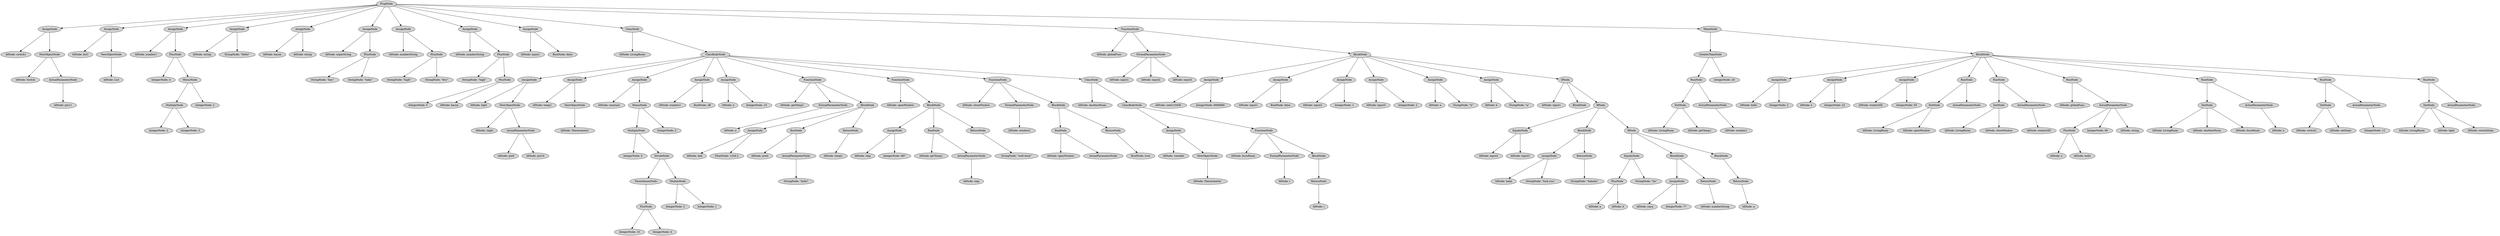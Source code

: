 digraph G {
	graph [ranksep=1.5 ratio=fill]
	node [style=filled]
	-9223363269210436492 [label=ProgNode]
	8767644317581 [label=AssignNode]
	-9223363269210436492 -> 8767644317581
	8767644317609 [label="IdNode: switch1"]
	8767644317581 -> 8767644317609
	-9223363269210458175 [label=NewObjectNode]
	8767644317581 -> -9223363269210458175
	-9223363269210458210 [label="IdNode: Switch"]
	-9223363269210458175 -> -9223363269210458210
	8767644317602 [label=ActualParameterNode]
	-9223363269210458175 -> 8767644317602
	8767644317644 [label="IdNode: pin11"]
	8767644317602 -> 8767644317644
	8767644317595 [label=AssignNode]
	-9223363269210436492 -> 8767644317595
	-9223363269210458189 [label="IdNode: list1"]
	8767644317595 -> -9223363269210458189
	-9223363269210458161 [label=NewObjectNode]
	8767644317595 -> -9223363269210458161
	8767644317658 [label="IdNode: List"]
	-9223363269210458161 -> 8767644317658
	-9223363269210458203 [label=AssignNode]
	-9223363269210436492 -> -9223363269210458203
	8767644317651 [label="IdNode: number1"]
	-9223363269210458203 -> 8767644317651
	8767644317637 [label=PlusNode]
	-9223363269210458203 -> 8767644317637
	8767644317679 [label="IntegerNode: 4"]
	8767644317637 -> 8767644317679
	8767644317672 [label=MinusNode]
	8767644317637 -> 8767644317672
	-9223363269210458154 [label=MultiplyNode]
	8767644317672 -> -9223363269210458154
	-9223363269210458126 [label="IntegerNode: 2"]
	-9223363269210458154 -> -9223363269210458126
	-9223363269210458119 [label="IntegerNode: 3"]
	-9223363269210458154 -> -9223363269210458119
	8767644287752 [label="IntegerNode: 2"]
	8767644317672 -> 8767644287752
	-9223363269210458196 [label=AssignNode]
	-9223363269210436492 -> -9223363269210458196
	-9223363269210458168 [label="IdNode: string"]
	-9223363269210458196 -> -9223363269210458168
	-9223363269210488060 [label="StringNode: \"Hello\""]
	-9223363269210458196 -> -9223363269210488060
	8767644317623 [label=AssignNode]
	-9223363269210436492 -> 8767644317623
	8767644317686 [label="IdNode: bacon"]
	8767644317623 -> 8767644317686
	-9223363269210488032 [label="IdNode: string"]
	8767644317623 -> -9223363269210488032
	-9223363269210458182 [label=AssignNode]
	-9223363269210436492 -> -9223363269210458182
	8767644287759 [label="IdNode: superString"]
	-9223363269210458182 -> 8767644287759
	8767644287766 [label=PlusNode]
	-9223363269210458182 -> 8767644287766
	8767644287773 [label="StringNode: \"hey\""]
	8767644287766 -> 8767644287773
	8767644287794 [label="StringNode: \"baby\""]
	8767644287766 -> 8767644287794
	-9223363269210458147 [label=AssignNode]
	-9223363269210436492 -> -9223363269210458147
	-9223363269210488039 [label="IdNode: numberString"]
	-9223363269210458147 -> -9223363269210488039
	-9223363269210488011 [label=PlusNode]
	-9223363269210458147 -> -9223363269210488011
	-9223363269210488004 [label="StringNode: \"high\""]
	-9223363269210488011 -> -9223363269210488004
	8767644287815 [label="StringNode: \"five\""]
	-9223363269210488011 -> 8767644287815
	-9223363269210488046 [label=AssignNode]
	-9223363269210436492 -> -9223363269210488046
	-9223363269210488025 [label="IdNode: numberString"]
	-9223363269210488046 -> -9223363269210488025
	-9223363269210487990 [label=PlusNode]
	-9223363269210488046 -> -9223363269210487990
	-9223363269210487983 [label="StringNode: \"high\""]
	-9223363269210487990 -> -9223363269210487983
	8767644287829 [label=PlusNode]
	-9223363269210487990 -> 8767644287829
	-9223363269210487969 [label="IntegerNode: 5"]
	8767644287829 -> -9223363269210487969
	-9223363269210487955 [label="IdNode: bacon"]
	8767644287829 -> -9223363269210487955
	-9223363269210488053 [label=AssignNode]
	-9223363269210436492 -> -9223363269210488053
	8767644287801 [label="IdNode: input1"]
	-9223363269210488053 -> 8767644287801
	8767644287857 [label="BoolNode: false"]
	-9223363269210488053 -> 8767644287857
	-9223363269210487997 [label=ClassNode]
	-9223363269210436492 -> -9223363269210487997
	-9223363269210488018 [label="IdNode: LivingRoom"]
	-9223363269210487997 -> -9223363269210488018
	8767644287780 [label=ClassBodyNode]
	-9223363269210487997 -> 8767644287780
	-9223363269210487976 [label=AssignNode]
	8767644287780 -> -9223363269210487976
	8767644287836 [label="IdNode: light"]
	-9223363269210487976 -> 8767644287836
	-9223363269210487927 [label=NewObjectNode]
	-9223363269210487976 -> -9223363269210487927
	-9223363269210487920 [label="IdNode: Light"]
	-9223363269210487927 -> -9223363269210487920
	8767644287885 [label=ActualParameterNode]
	-9223363269210487927 -> 8767644287885
	-9223363269210487878 [label="IdNode: pin9"]
	8767644287885 -> -9223363269210487878
	8767644287927 [label="IdNode: pin10"]
	8767644287885 -> 8767644287927
	-9223363269210487962 [label=AssignNode]
	8767644287780 -> -9223363269210487962
	-9223363269210487941 [label="IdNode: temp1"]
	-9223363269210487962 -> -9223363269210487941
	-9223363269210487913 [label=NewObjectNode]
	-9223363269210487962 -> -9223363269210487913
	-9223363269210487906 [label="IdNode: Thermometer"]
	-9223363269210487913 -> -9223363269210487906
	-9223363269210487948 [label=AssignNode]
	8767644287780 -> -9223363269210487948
	8767644287892 [label="IdNode: constant"]
	-9223363269210487948 -> 8767644287892
	-9223363269210487899 [label=MinusNode]
	-9223363269210487948 -> -9223363269210487899
	8767644287913 [label=MultiplyNode]
	-9223363269210487899 -> 8767644287913
	8767644287934 [label="IntegerNode: 5"]
	8767644287913 -> 8767644287934
	-9223363269210487871 [label=DivideNode]
	8767644287913 -> -9223363269210487871
	-9223363269210487892 [label=ParenthesesNode]
	-9223363269210487871 -> -9223363269210487892
	-9223363269210487857 [label=PlusNode]
	-9223363269210487892 -> -9223363269210487857
	-9223363269210487843 [label="IntegerNode: 10"]
	-9223363269210487857 -> -9223363269210487843
	8767644287976 [label="IntegerNode: 4"]
	-9223363269210487857 -> 8767644287976
	8767644287941 [label=ModuloNode]
	-9223363269210487871 -> 8767644287941
	8767644287955 [label="IntegerNode: 2"]
	8767644287941 -> 8767644287955
	-9223363269210487829 [label="IntegerNode: 1"]
	8767644287941 -> -9223363269210487829
	8767644287948 [label="IntegerNode: 3"]
	-9223363269210487899 -> 8767644287948
	8767644287850 [label=AssignNode]
	8767644287780 -> 8767644287850
	8767644287899 [label="IdNode: window1"]
	8767644287850 -> 8767644287899
	-9223363269210487836 [label="BoolNode: off"]
	8767644287850 -> -9223363269210487836
	8767644287871 [label=AssignNode]
	8767644287780 -> 8767644287871
	8767644287969 [label="IdNode: x"]
	8767644287871 -> 8767644287969
	8767644287997 [label="IntegerNode: 10"]
	8767644287871 -> 8767644287997
	8767644287878 [label=FunctionNode]
	8767644287780 -> 8767644287878
	8767644287920 [label="IdNode: getTemp1"]
	8767644287878 -> 8767644287920
	-9223363269210487850 [label=FormalParameterNode]
	8767644287878 -> -9223363269210487850
	8767644287983 [label="IdNode: n"]
	-9223363269210487850 -> 8767644287983
	8767644287962 [label=BlockNode]
	8767644287878 -> 8767644287962
	8767644287990 [label=AssignNode]
	8767644287962 -> 8767644287990
	-9223363269210484981 [label="IdNode: dab"]
	8767644287990 -> -9223363269210484981
	-9223363269210484953 [label="FloatNode: 1234.2"]
	8767644287990 -> -9223363269210484953
	8767644756726 [label=RunNode]
	8767644287962 -> 8767644756726
	8767644290838 [label="IdNode: print"]
	8767644756726 -> 8767644290838
	8767644290824 [label=ActualParameterNode]
	8767644756726 -> 8767644290824
	-9223363269210484939 [label="StringNode: \"hello\""]
	8767644290824 -> -9223363269210484939
	-9223363269210484988 [label=ReturnNode]
	8767644287962 -> -9223363269210484988
	-9223363269210484925 [label="IdNode: temp1"]
	-9223363269210484988 -> -9223363269210484925
	-9223363269210487815 [label=FunctionNode]
	8767644287780 -> -9223363269210487815
	-9223363269210484974 [label="IdNode: openWindow"]
	-9223363269210487815 -> -9223363269210484974
	8767644290859 [label=BlockNode]
	-9223363269210487815 -> 8767644290859
	-9223363269210484967 [label=AssignNode]
	8767644290859 -> -9223363269210484967
	-9223363269210484946 [label="IdNode: clap"]
	-9223363269210484967 -> -9223363269210484946
	-9223363269210484911 [label="IntegerNode: 987"]
	-9223363269210484967 -> -9223363269210484911
	8767644290845 [label=RunNode]
	8767644290859 -> 8767644290845
	8767644290866 [label="IdNode: getTemp1"]
	8767644290845 -> 8767644290866
	8767644290852 [label=ActualParameterNode]
	8767644290845 -> 8767644290852
	-9223363269210484890 [label="IdNode: clap"]
	8767644290852 -> -9223363269210484890
	8767644290873 [label=ReturnNode]
	8767644290859 -> 8767644290873
	-9223363269210484883 [label="StringNode: \"well done\""]
	8767644290873 -> -9223363269210484883
	8767644290831 [label=FunctionNode]
	8767644287780 -> 8767644290831
	-9223363269210484932 [label="IdNode: closeWindow"]
	8767644290831 -> -9223363269210484932
	8767644290901 [label=FormalParameterNode]
	8767644290831 -> 8767644290901
	8767644290894 [label="IdNode: window2"]
	8767644290901 -> 8767644290894
	8767644290887 [label=BlockNode]
	8767644290831 -> 8767644290887
	-9223363269210484904 [label=RunNode]
	8767644290887 -> -9223363269210484904
	8767644290915 [label="IdNode: openWindow"]
	-9223363269210484904 -> 8767644290915
	-9223363269210484897 [label=ActualParameterNode]
	-9223363269210484904 -> -9223363269210484897
	8767644290922 [label=ReturnNode]
	8767644290887 -> 8767644290922
	8767644290957 [label="BoolNode: true"]
	8767644290922 -> 8767644290957
	-9223363269210484869 [label=ClassNode]
	8767644287780 -> -9223363269210484869
	8767644290908 [label="IdNode: AnotherRoom"]
	-9223363269210484869 -> 8767644290908
	8767644290880 [label=ClassBodyNode]
	-9223363269210484869 -> 8767644290880
	-9223363269210484876 [label=AssignNode]
	8767644290880 -> -9223363269210484876
	-9223363269210484862 [label="IdNode: variable"]
	-9223363269210484876 -> -9223363269210484862
	-9223363269210484834 [label=NewObjectNode]
	-9223363269210484876 -> -9223363269210484834
	-9223363269210484827 [label="IdNode: Thermometer"]
	-9223363269210484834 -> -9223363269210484827
	8767644290936 [label=FunctionNode]
	8767644290880 -> 8767644290936
	8767644290943 [label="IdNode: burnRoom"]
	8767644290936 -> 8767644290943
	8767644290950 [label=FormalParameterNode]
	8767644290936 -> 8767644290950
	-9223363269210484855 [label="IdNode: i"]
	8767644290950 -> -9223363269210484855
	8767644290964 [label=BlockNode]
	8767644290936 -> 8767644290964
	8767644290971 [label=ReturnNode]
	8767644290964 -> 8767644290971
	8767644291020 [label="IdNode: i"]
	8767644290971 -> 8767644291020
	8767644287843 [label=FunctionNode]
	-9223363269210436492 -> 8767644287843
	-9223363269210487934 [label="IdNode: globalFunc"]
	8767644287843 -> -9223363269210487934
	8767644287906 [label=FormalParameterNode]
	8767644287843 -> 8767644287906
	-9223363269210487885 [label="IdNode: input1"]
	8767644287906 -> -9223363269210487885
	-9223363269210487822 [label="IdNode: input2"]
	8767644287906 -> -9223363269210487822
	-9223363269210484918 [label="IdNode: input3"]
	8767644287906 -> -9223363269210484918
	-9223363269210487864 [label=BlockNode]
	8767644287843 -> -9223363269210487864
	-9223363269210484848 [label=AssignNode]
	-9223363269210487864 -> -9223363269210484848
	-9223363269210484813 [label="IdNode: smil123456"]
	-9223363269210484848 -> -9223363269210484813
	-9223363269210484799 [label="IntegerNode: 6666666"]
	-9223363269210484848 -> -9223363269210484799
	-9223363269210484841 [label=AssignNode]
	-9223363269210487864 -> -9223363269210484841
	8767644290992 [label="IdNode: input1"]
	-9223363269210484841 -> 8767644290992
	-9223363269210484792 [label="BoolNode: false"]
	-9223363269210484841 -> -9223363269210484792
	8767644290978 [label=AssignNode]
	-9223363269210487864 -> 8767644290978
	-9223363269210484785 [label="IdNode: input2"]
	8767644290978 -> -9223363269210484785
	-9223363269210484764 [label="IntegerNode: 1"]
	8767644290978 -> -9223363269210484764
	8767644290985 [label=AssignNode]
	-9223363269210487864 -> 8767644290985
	-9223363269210484778 [label="IdNode: input3"]
	8767644290985 -> -9223363269210484778
	-9223363269210484750 [label="IntegerNode: 2"]
	8767644290985 -> -9223363269210484750
	8767644290999 [label=AssignNode]
	-9223363269210487864 -> 8767644290999
	8767644291048 [label="IdNode: a"]
	8767644290999 -> 8767644291048
	8767644291069 [label="StringNode: \"h\""]
	8767644290999 -> 8767644291069
	8767644291006 [label=AssignNode]
	-9223363269210487864 -> 8767644291006
	8767644291062 [label="IdNode: b"]
	8767644291006 -> 8767644291062
	8767644292111 [label="StringNode: \"a\""]
	8767644291006 -> 8767644292111
	8767644291027 [label=IfNode]
	-9223363269210487864 -> 8767644291027
	-9223363269210483680 [label="IdNode: input1"]
	8767644291027 -> -9223363269210483680
	-9223363269210484743 [label=BlockNode]
	8767644291027 -> -9223363269210484743
	-9223363269210483708 [label=IfNode]
	8767644291027 -> -9223363269210483708
	-9223363269210483687 [label=EqualsNode]
	-9223363269210483708 -> -9223363269210483687
	8767644292146 [label="IdNode: input2"]
	-9223363269210483687 -> 8767644292146
	-9223363269210483652 [label="IdNode: input3"]
	-9223363269210483687 -> -9223363269210483652
	8767644292118 [label=BlockNode]
	-9223363269210483708 -> 8767644292118
	-9223363269210483701 [label=AssignNode]
	8767644292118 -> -9223363269210483701
	8767644292139 [label="IdNode: haha"]
	-9223363269210483701 -> 8767644292139
	8767644292167 [label="StringNode: \"fuck you\""]
	-9223363269210483701 -> 8767644292167
	8767644292132 [label=ReturnNode]
	8767644292118 -> 8767644292132
	-9223363269210483631 [label="StringNode: \"hahaha\""]
	8767644292132 -> -9223363269210483631
	8767644292153 [label=IfNode]
	-9223363269210483708 -> 8767644292153
	-9223363269210483659 [label=EqualsNode]
	8767644292153 -> -9223363269210483659
	-9223363269210483638 [label=PlusNode]
	-9223363269210483659 -> -9223363269210483638
	8767644292188 [label="IdNode: a"]
	-9223363269210483638 -> 8767644292188
	-9223363269210483610 [label="IdNode: b"]
	-9223363269210483638 -> -9223363269210483610
	8767644292202 [label="StringNode: \"ha\""]
	-9223363269210483659 -> 8767644292202
	-9223363269210483645 [label=BlockNode]
	8767644292153 -> -9223363269210483645
	8767644292125 [label=AssignNode]
	-9223363269210483645 -> 8767644292125
	8767644292181 [label="IdNode: yaya"]
	8767644292125 -> 8767644292181
	-9223363269210483589 [label="IntegerNode: 77"]
	8767644292125 -> -9223363269210483589
	-9223363269210483666 [label=ReturnNode]
	-9223363269210483645 -> -9223363269210483666
	-9223363269210483575 [label="IdNode: numberString"]
	-9223363269210483666 -> -9223363269210483575
	-9223363269210483603 [label=BlockNode]
	8767644292153 -> -9223363269210483603
	8767644292195 [label=ReturnNode]
	-9223363269210483603 -> 8767644292195
	-9223363269210483561 [label="IdNode: a"]
	8767644292195 -> -9223363269210483561
	-9223363269210484820 [label=WhenNode]
	-9223363269210436492 -> -9223363269210484820
	8767644291055 [label=GreaterThanNode]
	-9223363269210484820 -> 8767644291055
	8767644292160 [label=RunNode]
	8767644291055 -> 8767644292160
	8767644292174 [label=DotNode]
	8767644292160 -> 8767644292174
	-9223363269210483673 [label="IdNode: LivingRoom"]
	8767644292174 -> -9223363269210483673
	-9223363269210483596 [label="IdNode: getTemp1"]
	8767644292174 -> -9223363269210483596
	-9223363269210483694 [label=ActualParameterNode]
	8767644292160 -> -9223363269210483694
	-9223363269210483554 [label="IdNode: number1"]
	-9223363269210483694 -> -9223363269210483554
	8767644292209 [label="IntegerNode: 20"]
	8767644291055 -> 8767644292209
	8767644291041 [label=BlockNode]
	-9223363269210484820 -> 8767644291041
	8767644291034 [label=AssignNode]
	8767644291041 -> 8767644291034
	8767644292223 [label="IdNode: hello"]
	8767644291034 -> 8767644292223
	8767644292230 [label="IntegerNode: 2"]
	8767644291034 -> 8767644292230
	-9223363269210484771 [label=AssignNode]
	8767644291041 -> -9223363269210484771
	-9223363269210483624 [label="IdNode: x"]
	-9223363269210484771 -> -9223363269210483624
	-9223363269210483547 [label="IntegerNode: 22"]
	-9223363269210484771 -> -9223363269210483547
	-9223363269210483582 [label=AssignNode]
	8767644291041 -> -9223363269210483582
	8767644292244 [label="IdNode: windowXX"]
	-9223363269210483582 -> 8767644292244
	-9223363269210483533 [label="IntegerNode: 55"]
	-9223363269210483582 -> -9223363269210483533
	8767644292104 [label=RunNode]
	8767644291041 -> 8767644292104
	8767644292258 [label=DotNode]
	8767644292104 -> 8767644292258
	8767644292265 [label="IdNode: LivingRoom"]
	8767644292258 -> 8767644292265
	8767644292251 [label="IdNode: openWindow"]
	8767644292258 -> 8767644292251
	-9223363269210483617 [label=ActualParameterNode]
	8767644292104 -> -9223363269210483617
	8767644292279 [label=RunNode]
	8767644291041 -> 8767644292279
	8767644292286 [label=DotNode]
	8767644292279 -> 8767644292286
	-9223363269210483526 [label="IdNode: LivingRoom"]
	8767644292286 -> -9223363269210483526
	-9223363269210483519 [label="IdNode: closeWindow"]
	8767644292286 -> -9223363269210483519
	-9223363269210483540 [label=ActualParameterNode]
	8767644292279 -> -9223363269210483540
	-9223363269210483484 [label="IdNode: windowXX"]
	-9223363269210483540 -> -9223363269210483484
	8767644292272 [label=RunNode]
	8767644291041 -> 8767644292272
	-9223363269210483505 [label="IdNode: globalFunc"]
	8767644292272 -> -9223363269210483505
	8767644292293 [label=ActualParameterNode]
	8767644292272 -> 8767644292293
	8767644292328 [label=PlusNode]
	8767644292293 -> 8767644292328
	8767644292342 [label="IdNode: x"]
	8767644292328 -> 8767644292342
	-9223363269210481148 [label="IdNode: hello"]
	8767644292328 -> -9223363269210481148
	-9223363269210483470 [label="IntegerNode: 99"]
	8767644292293 -> -9223363269210483470
	8767644294671 [label="IdNode: string"]
	8767644292293 -> 8767644294671
	8767644292314 [label=RunNode]
	8767644291041 -> 8767644292314
	8767644292321 [label=DotNode]
	8767644292314 -> 8767644292321
	8767644292307 [label="IdNode: LivingRoom"]
	8767644292321 -> 8767644292307
	8767644292335 [label="IdNode: AnotherRoom"]
	8767644292321 -> 8767644292335
	-9223363269210483463 [label="IdNode: burnRoom"]
	8767644292321 -> -9223363269210483463
	-9223363269210483477 [label=ActualParameterNode]
	8767644292314 -> -9223363269210483477
	8767644294692 [label="IdNode: x"]
	-9223363269210483477 -> 8767644294692
	-9223363269210483512 [label=RunNode]
	8767644291041 -> -9223363269210483512
	8767644294678 [label=DotNode]
	-9223363269210483512 -> 8767644294678
	-9223363269210481134 [label="IdNode: switch1"]
	8767644294678 -> -9223363269210481134
	8767644294664 [label="IdNode: setState"]
	8767644294678 -> 8767644294664
	-9223363269210483498 [label=ActualParameterNode]
	-9223363269210483512 -> -9223363269210483498
	8767644294713 [label="IntegerNode: 12"]
	-9223363269210483498 -> 8767644294713
	-9223363269210481141 [label=RunNode]
	8767644291041 -> -9223363269210481141
	-9223363269210481092 [label=DotNode]
	-9223363269210481141 -> -9223363269210481092
	8767644294699 [label="IdNode: LivingRoom"]
	-9223363269210481092 -> 8767644294699
	-9223363269210481106 [label="IdNode: light"]
	-9223363269210481092 -> -9223363269210481106
	8767644294706 [label="IdNode: switchState"]
	-9223363269210481092 -> 8767644294706
	8767644294685 [label=ActualParameterNode]
	-9223363269210481141 -> 8767644294685
	overlap=false
}

